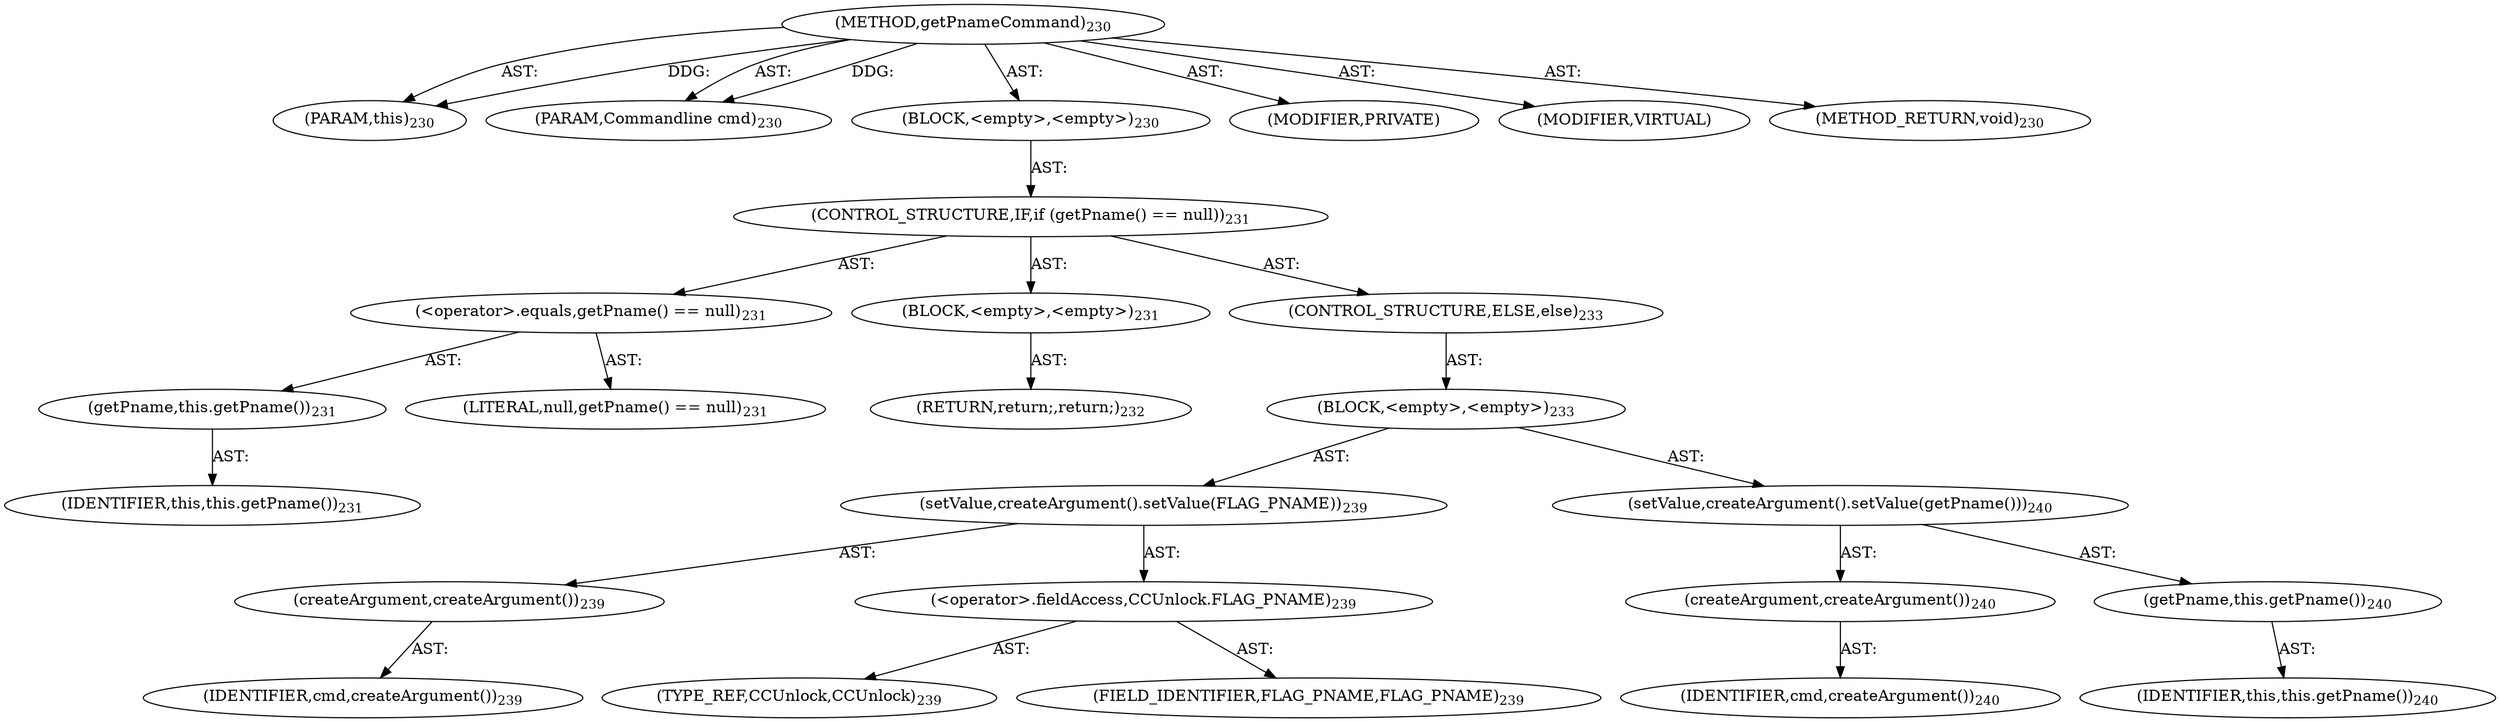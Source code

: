 digraph "getPnameCommand" {  
"111669149705" [label = <(METHOD,getPnameCommand)<SUB>230</SUB>> ]
"115964116995" [label = <(PARAM,this)<SUB>230</SUB>> ]
"115964117008" [label = <(PARAM,Commandline cmd)<SUB>230</SUB>> ]
"25769803790" [label = <(BLOCK,&lt;empty&gt;,&lt;empty&gt;)<SUB>230</SUB>> ]
"47244640260" [label = <(CONTROL_STRUCTURE,IF,if (getPname() == null))<SUB>231</SUB>> ]
"30064771123" [label = <(&lt;operator&gt;.equals,getPname() == null)<SUB>231</SUB>> ]
"30064771124" [label = <(getPname,this.getPname())<SUB>231</SUB>> ]
"68719476747" [label = <(IDENTIFIER,this,this.getPname())<SUB>231</SUB>> ]
"90194313220" [label = <(LITERAL,null,getPname() == null)<SUB>231</SUB>> ]
"25769803791" [label = <(BLOCK,&lt;empty&gt;,&lt;empty&gt;)<SUB>231</SUB>> ]
"146028888068" [label = <(RETURN,return;,return;)<SUB>232</SUB>> ]
"47244640261" [label = <(CONTROL_STRUCTURE,ELSE,else)<SUB>233</SUB>> ]
"25769803792" [label = <(BLOCK,&lt;empty&gt;,&lt;empty&gt;)<SUB>233</SUB>> ]
"30064771125" [label = <(setValue,createArgument().setValue(FLAG_PNAME))<SUB>239</SUB>> ]
"30064771126" [label = <(createArgument,createArgument())<SUB>239</SUB>> ]
"68719476787" [label = <(IDENTIFIER,cmd,createArgument())<SUB>239</SUB>> ]
"30064771127" [label = <(&lt;operator&gt;.fieldAccess,CCUnlock.FLAG_PNAME)<SUB>239</SUB>> ]
"180388626433" [label = <(TYPE_REF,CCUnlock,CCUnlock)<SUB>239</SUB>> ]
"55834574856" [label = <(FIELD_IDENTIFIER,FLAG_PNAME,FLAG_PNAME)<SUB>239</SUB>> ]
"30064771128" [label = <(setValue,createArgument().setValue(getPname()))<SUB>240</SUB>> ]
"30064771129" [label = <(createArgument,createArgument())<SUB>240</SUB>> ]
"68719476788" [label = <(IDENTIFIER,cmd,createArgument())<SUB>240</SUB>> ]
"30064771130" [label = <(getPname,this.getPname())<SUB>240</SUB>> ]
"68719476748" [label = <(IDENTIFIER,this,this.getPname())<SUB>240</SUB>> ]
"133143986197" [label = <(MODIFIER,PRIVATE)> ]
"133143986198" [label = <(MODIFIER,VIRTUAL)> ]
"128849018889" [label = <(METHOD_RETURN,void)<SUB>230</SUB>> ]
  "111669149705" -> "115964116995"  [ label = "AST: "] 
  "111669149705" -> "115964117008"  [ label = "AST: "] 
  "111669149705" -> "25769803790"  [ label = "AST: "] 
  "111669149705" -> "133143986197"  [ label = "AST: "] 
  "111669149705" -> "133143986198"  [ label = "AST: "] 
  "111669149705" -> "128849018889"  [ label = "AST: "] 
  "25769803790" -> "47244640260"  [ label = "AST: "] 
  "47244640260" -> "30064771123"  [ label = "AST: "] 
  "47244640260" -> "25769803791"  [ label = "AST: "] 
  "47244640260" -> "47244640261"  [ label = "AST: "] 
  "30064771123" -> "30064771124"  [ label = "AST: "] 
  "30064771123" -> "90194313220"  [ label = "AST: "] 
  "30064771124" -> "68719476747"  [ label = "AST: "] 
  "25769803791" -> "146028888068"  [ label = "AST: "] 
  "47244640261" -> "25769803792"  [ label = "AST: "] 
  "25769803792" -> "30064771125"  [ label = "AST: "] 
  "25769803792" -> "30064771128"  [ label = "AST: "] 
  "30064771125" -> "30064771126"  [ label = "AST: "] 
  "30064771125" -> "30064771127"  [ label = "AST: "] 
  "30064771126" -> "68719476787"  [ label = "AST: "] 
  "30064771127" -> "180388626433"  [ label = "AST: "] 
  "30064771127" -> "55834574856"  [ label = "AST: "] 
  "30064771128" -> "30064771129"  [ label = "AST: "] 
  "30064771128" -> "30064771130"  [ label = "AST: "] 
  "30064771129" -> "68719476788"  [ label = "AST: "] 
  "30064771130" -> "68719476748"  [ label = "AST: "] 
  "111669149705" -> "115964116995"  [ label = "DDG: "] 
  "111669149705" -> "115964117008"  [ label = "DDG: "] 
}
